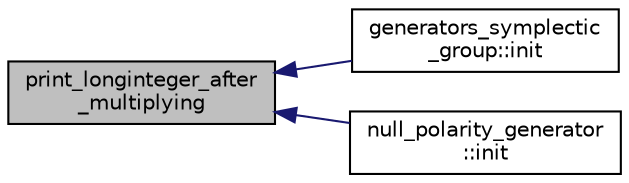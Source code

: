 digraph "print_longinteger_after_multiplying"
{
  edge [fontname="Helvetica",fontsize="10",labelfontname="Helvetica",labelfontsize="10"];
  node [fontname="Helvetica",fontsize="10",shape=record];
  rankdir="LR";
  Node481 [label="print_longinteger_after\l_multiplying",height=0.2,width=0.4,color="black", fillcolor="grey75", style="filled", fontcolor="black"];
  Node481 -> Node482 [dir="back",color="midnightblue",fontsize="10",style="solid",fontname="Helvetica"];
  Node482 [label="generators_symplectic\l_group::init",height=0.2,width=0.4,color="black", fillcolor="white", style="filled",URL="$d7/dd9/classgenerators__symplectic__group.html#a3f0418f9f639b4a2ab1ce3b6ea89233d"];
  Node481 -> Node483 [dir="back",color="midnightblue",fontsize="10",style="solid",fontname="Helvetica"];
  Node483 [label="null_polarity_generator\l::init",height=0.2,width=0.4,color="black", fillcolor="white", style="filled",URL="$df/db3/classnull__polarity__generator.html#acb3572953351234f30a9a73debb27646"];
}
